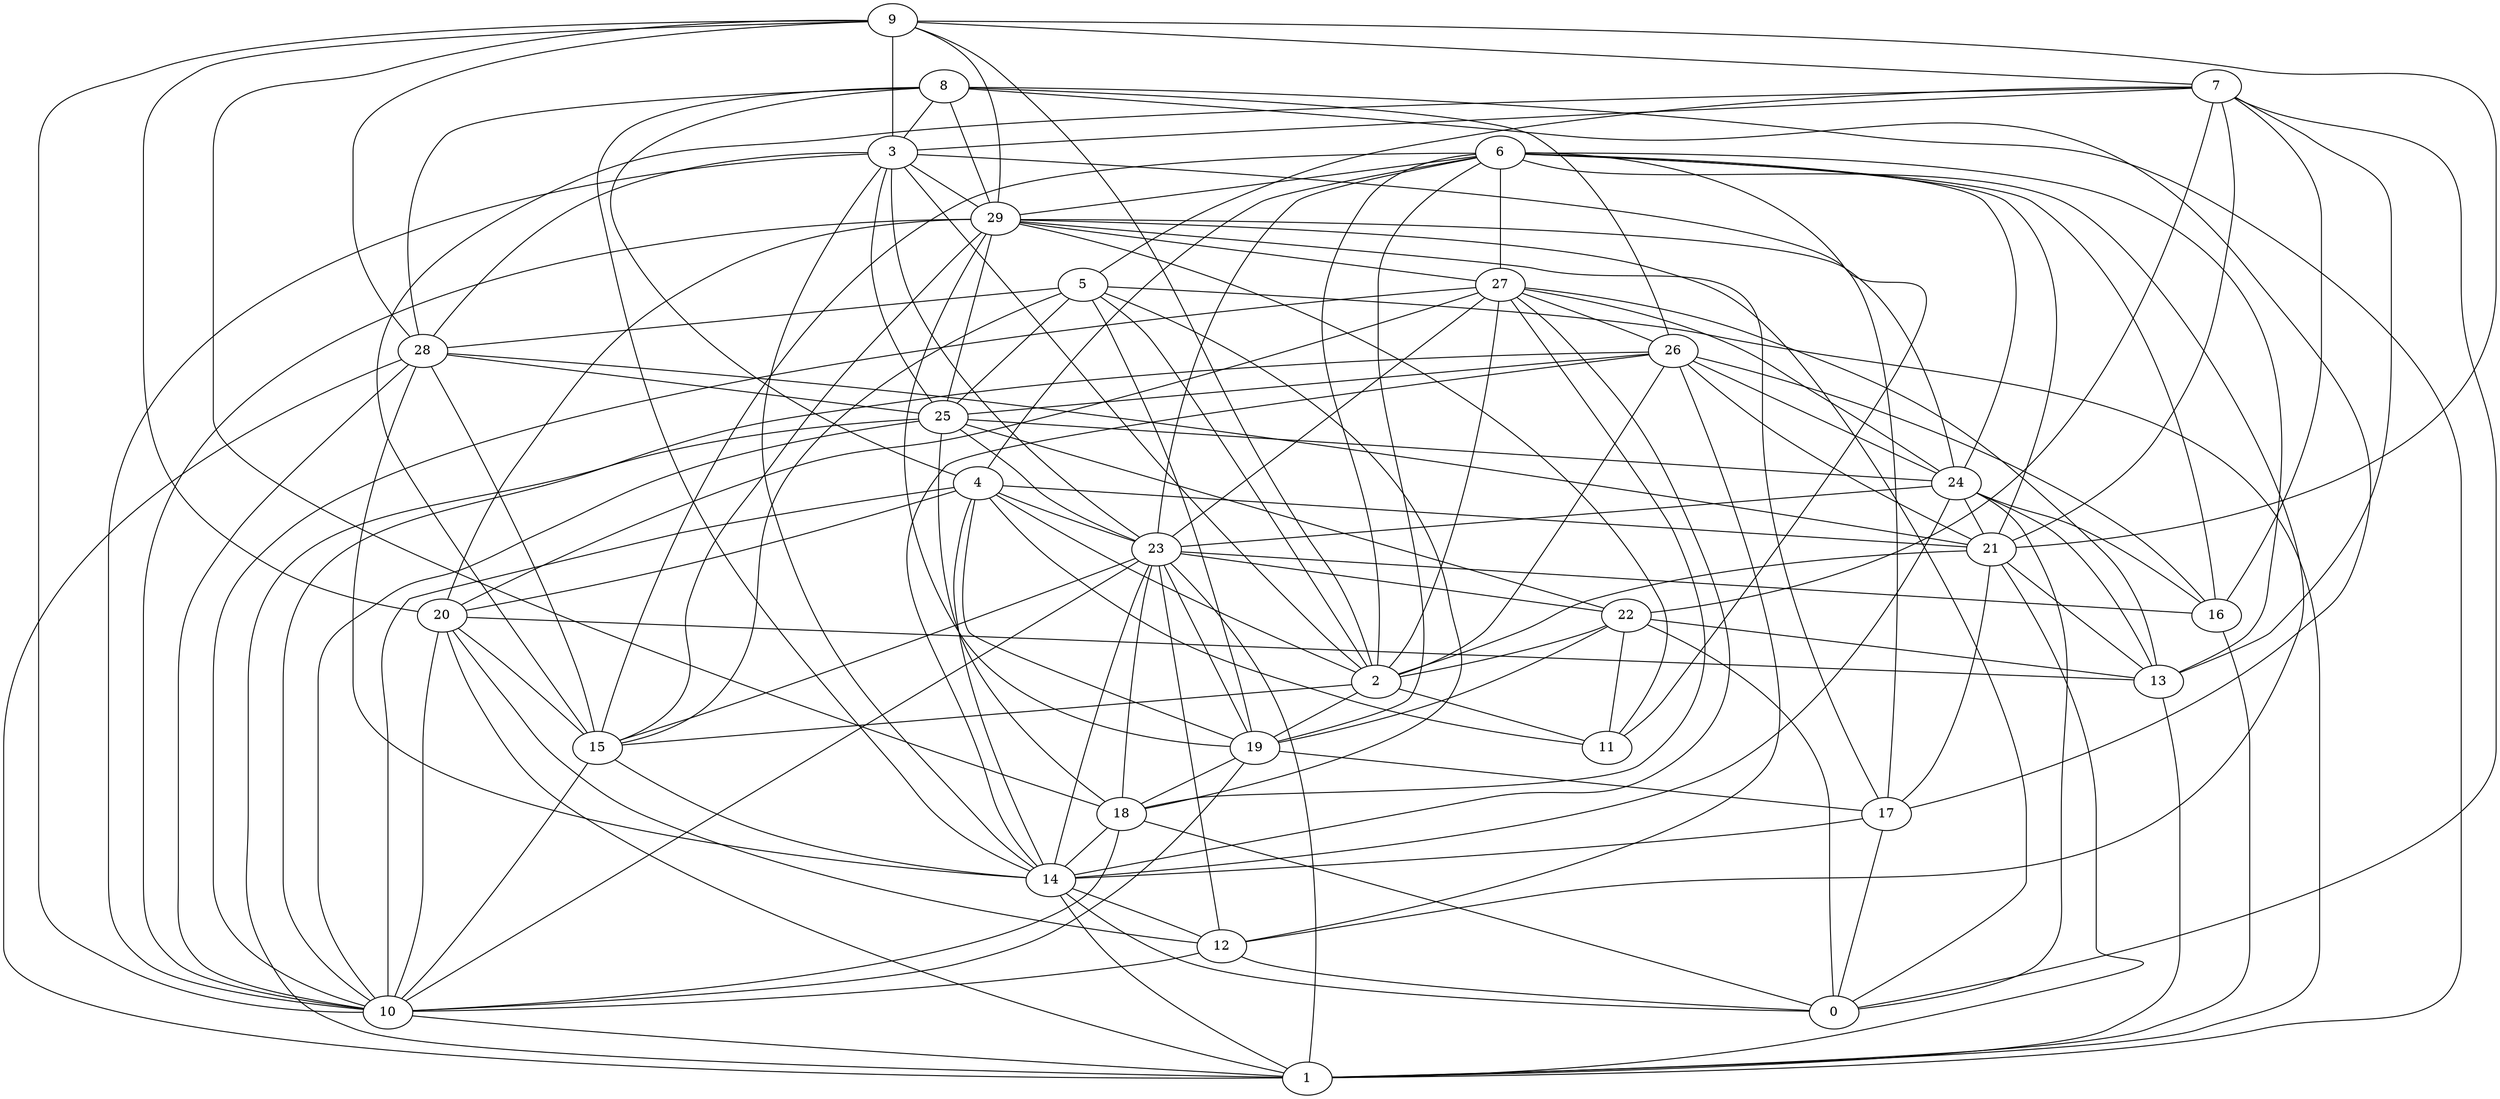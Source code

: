 digraph GG_graph {

subgraph G_graph {
edge [color = black]
"27" -> "2" [dir = none]
"27" -> "10" [dir = none]
"27" -> "14" [dir = none]
"27" -> "18" [dir = none]
"27" -> "13" [dir = none]
"9" -> "7" [dir = none]
"9" -> "21" [dir = none]
"9" -> "29" [dir = none]
"9" -> "28" [dir = none]
"22" -> "0" [dir = none]
"22" -> "2" [dir = none]
"29" -> "24" [dir = none]
"29" -> "11" [dir = none]
"29" -> "19" [dir = none]
"29" -> "10" [dir = none]
"29" -> "0" [dir = none]
"29" -> "25" [dir = none]
"29" -> "27" [dir = none]
"29" -> "17" [dir = none]
"20" -> "1" [dir = none]
"20" -> "13" [dir = none]
"20" -> "15" [dir = none]
"24" -> "16" [dir = none]
"24" -> "23" [dir = none]
"24" -> "0" [dir = none]
"24" -> "13" [dir = none]
"17" -> "14" [dir = none]
"17" -> "0" [dir = none]
"28" -> "1" [dir = none]
"28" -> "25" [dir = none]
"28" -> "15" [dir = none]
"28" -> "10" [dir = none]
"28" -> "21" [dir = none]
"10" -> "1" [dir = none]
"7" -> "21" [dir = none]
"7" -> "15" [dir = none]
"7" -> "16" [dir = none]
"7" -> "22" [dir = none]
"5" -> "2" [dir = none]
"5" -> "28" [dir = none]
"5" -> "25" [dir = none]
"8" -> "14" [dir = none]
"8" -> "26" [dir = none]
"8" -> "3" [dir = none]
"8" -> "29" [dir = none]
"8" -> "28" [dir = none]
"8" -> "17" [dir = none]
"8" -> "4" [dir = none]
"18" -> "0" [dir = none]
"18" -> "14" [dir = none]
"21" -> "1" [dir = none]
"21" -> "13" [dir = none]
"21" -> "2" [dir = none]
"21" -> "17" [dir = none]
"23" -> "15" [dir = none]
"23" -> "22" [dir = none]
"23" -> "14" [dir = none]
"23" -> "16" [dir = none]
"23" -> "19" [dir = none]
"25" -> "24" [dir = none]
"25" -> "10" [dir = none]
"25" -> "23" [dir = none]
"25" -> "1" [dir = none]
"14" -> "1" [dir = none]
"14" -> "12" [dir = none]
"14" -> "0" [dir = none]
"26" -> "25" [dir = none]
"26" -> "12" [dir = none]
"26" -> "21" [dir = none]
"26" -> "14" [dir = none]
"4" -> "23" [dir = none]
"4" -> "14" [dir = none]
"4" -> "20" [dir = none]
"4" -> "2" [dir = none]
"4" -> "11" [dir = none]
"6" -> "19" [dir = none]
"6" -> "12" [dir = none]
"6" -> "13" [dir = none]
"6" -> "27" [dir = none]
"6" -> "11" [dir = none]
"6" -> "24" [dir = none]
"6" -> "23" [dir = none]
"6" -> "16" [dir = none]
"6" -> "29" [dir = none]
"6" -> "4" [dir = none]
"3" -> "28" [dir = none]
"3" -> "14" [dir = none]
"23" -> "10" [dir = none]
"7" -> "5" [dir = none]
"27" -> "20" [dir = none]
"3" -> "10" [dir = none]
"6" -> "15" [dir = none]
"26" -> "24" [dir = none]
"20" -> "12" [dir = none]
"28" -> "14" [dir = none]
"23" -> "18" [dir = none]
"15" -> "14" [dir = none]
"27" -> "24" [dir = none]
"15" -> "10" [dir = none]
"4" -> "19" [dir = none]
"7" -> "3" [dir = none]
"26" -> "10" [dir = none]
"23" -> "1" [dir = none]
"27" -> "23" [dir = none]
"19" -> "10" [dir = none]
"2" -> "11" [dir = none]
"6" -> "2" [dir = none]
"4" -> "10" [dir = none]
"20" -> "10" [dir = none]
"22" -> "13" [dir = none]
"8" -> "1" [dir = none]
"19" -> "17" [dir = none]
"7" -> "0" [dir = none]
"26" -> "2" [dir = none]
"6" -> "21" [dir = none]
"3" -> "29" [dir = none]
"24" -> "14" [dir = none]
"12" -> "0" [dir = none]
"9" -> "20" [dir = none]
"2" -> "19" [dir = none]
"24" -> "21" [dir = none]
"2" -> "15" [dir = none]
"9" -> "18" [dir = none]
"16" -> "1" [dir = none]
"25" -> "22" [dir = none]
"22" -> "11" [dir = none]
"18" -> "10" [dir = none]
"23" -> "12" [dir = none]
"22" -> "19" [dir = none]
"19" -> "18" [dir = none]
"27" -> "26" [dir = none]
"5" -> "1" [dir = none]
"9" -> "10" [dir = none]
"13" -> "1" [dir = none]
"3" -> "2" [dir = none]
"3" -> "25" [dir = none]
"4" -> "21" [dir = none]
"3" -> "23" [dir = none]
"29" -> "15" [dir = none]
"9" -> "3" [dir = none]
"5" -> "19" [dir = none]
"29" -> "20" [dir = none]
"26" -> "16" [dir = none]
"5" -> "18" [dir = none]
"12" -> "10" [dir = none]
"25" -> "18" [dir = none]
"5" -> "15" [dir = none]
"3" -> "17" [dir = none]
"7" -> "13" [dir = none]
"9" -> "2" [dir = none]
}

}
